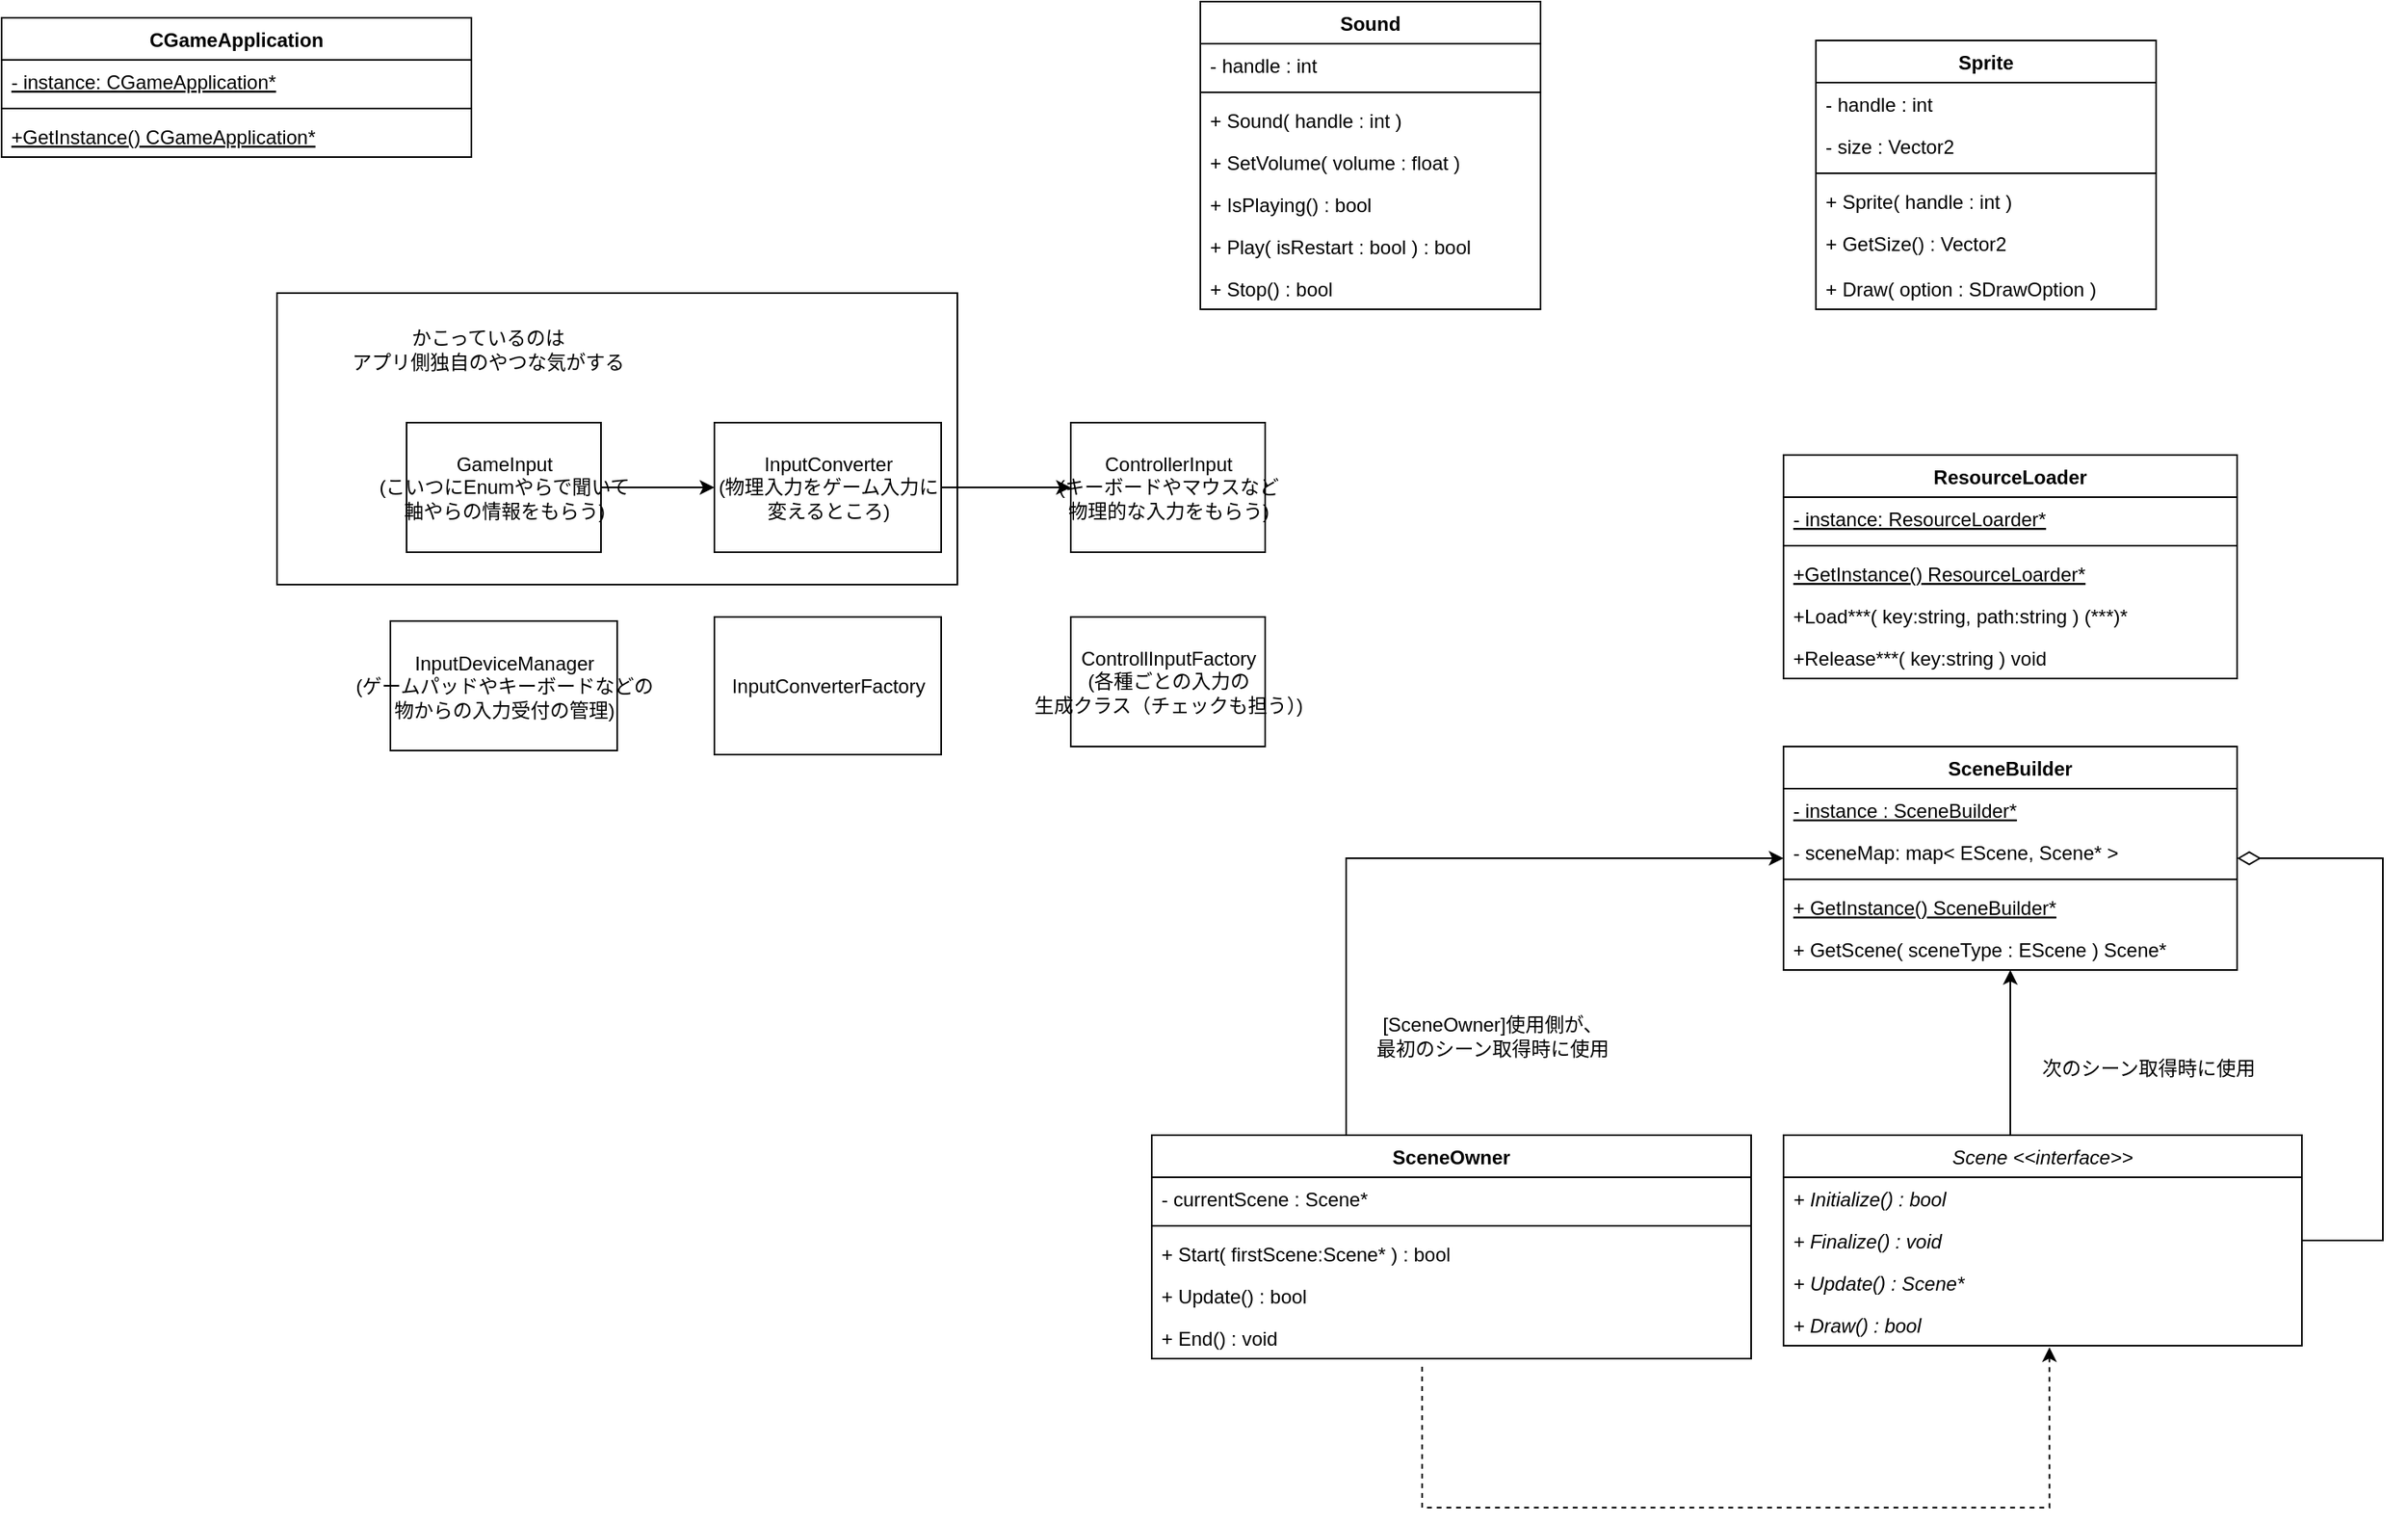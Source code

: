 <mxfile version="14.5.1" type="device"><diagram id="C5RBs43oDa-KdzZeNtuy" name="Page-1"><mxGraphModel dx="1913" dy="1975" grid="1" gridSize="10" guides="1" tooltips="1" connect="1" arrows="1" fold="1" page="1" pageScale="1" pageWidth="827" pageHeight="1169" math="0" shadow="0"><root><mxCell id="WIyWlLk6GJQsqaUBKTNV-0"/><mxCell id="WIyWlLk6GJQsqaUBKTNV-1" parent="WIyWlLk6GJQsqaUBKTNV-0"/><mxCell id="lB2nAdGKs5DB6twL7tfP-41" value="SceneBuilder" style="swimlane;fontStyle=1;align=center;verticalAlign=top;childLayout=stackLayout;horizontal=1;startSize=26;horizontalStack=0;resizeParent=1;resizeParentMax=0;resizeLast=0;collapsible=1;marginBottom=0;" parent="WIyWlLk6GJQsqaUBKTNV-1" vertex="1"><mxGeometry x="400" y="120" width="280" height="138" as="geometry"/></mxCell><mxCell id="lB2nAdGKs5DB6twL7tfP-42" value="- instance : SceneBuilder*" style="text;strokeColor=none;fillColor=none;align=left;verticalAlign=top;spacingLeft=4;spacingRight=4;overflow=hidden;rotatable=0;points=[[0,0.5],[1,0.5]];portConstraint=eastwest;fontStyle=4" parent="lB2nAdGKs5DB6twL7tfP-41" vertex="1"><mxGeometry y="26" width="280" height="26" as="geometry"/></mxCell><mxCell id="lB2nAdGKs5DB6twL7tfP-46" value="- sceneMap: map&lt; EScene, Scene* &gt;" style="text;strokeColor=none;fillColor=none;align=left;verticalAlign=top;spacingLeft=4;spacingRight=4;overflow=hidden;rotatable=0;points=[[0,0.5],[1,0.5]];portConstraint=eastwest;fontStyle=0" parent="lB2nAdGKs5DB6twL7tfP-41" vertex="1"><mxGeometry y="52" width="280" height="26" as="geometry"/></mxCell><mxCell id="lB2nAdGKs5DB6twL7tfP-43" value="" style="line;strokeWidth=1;fillColor=none;align=left;verticalAlign=middle;spacingTop=-1;spacingLeft=3;spacingRight=3;rotatable=0;labelPosition=right;points=[];portConstraint=eastwest;" parent="lB2nAdGKs5DB6twL7tfP-41" vertex="1"><mxGeometry y="78" width="280" height="8" as="geometry"/></mxCell><mxCell id="lB2nAdGKs5DB6twL7tfP-44" value="+ GetInstance() SceneBuilder*" style="text;strokeColor=none;fillColor=none;align=left;verticalAlign=top;spacingLeft=4;spacingRight=4;overflow=hidden;rotatable=0;points=[[0,0.5],[1,0.5]];portConstraint=eastwest;fontStyle=4" parent="lB2nAdGKs5DB6twL7tfP-41" vertex="1"><mxGeometry y="86" width="280" height="26" as="geometry"/></mxCell><mxCell id="lB2nAdGKs5DB6twL7tfP-45" value="+ GetScene( sceneType : EScene ) Scene*" style="text;strokeColor=none;fillColor=none;align=left;verticalAlign=top;spacingLeft=4;spacingRight=4;overflow=hidden;rotatable=0;points=[[0,0.5],[1,0.5]];portConstraint=eastwest;fontStyle=0" parent="lB2nAdGKs5DB6twL7tfP-41" vertex="1"><mxGeometry y="112" width="280" height="26" as="geometry"/></mxCell><mxCell id="lB2nAdGKs5DB6twL7tfP-47" style="edgeStyle=orthogonalEdgeStyle;rounded=0;orthogonalLoop=1;jettySize=auto;html=1;exitX=0.5;exitY=0;exitDx=0;exitDy=0;" parent="WIyWlLk6GJQsqaUBKTNV-1" source="lB2nAdGKs5DB6twL7tfP-30" target="lB2nAdGKs5DB6twL7tfP-41" edge="1"><mxGeometry relative="1" as="geometry"><Array as="points"><mxPoint x="540" y="360"/></Array></mxGeometry></mxCell><mxCell id="lB2nAdGKs5DB6twL7tfP-54" style="edgeStyle=orthogonalEdgeStyle;orthogonalLoop=1;jettySize=auto;html=1;endArrow=diamondThin;endFill=0;strokeWidth=1;strokeColor=#000000;rounded=0;endSize=12;" parent="WIyWlLk6GJQsqaUBKTNV-1" source="lB2nAdGKs5DB6twL7tfP-30" target="lB2nAdGKs5DB6twL7tfP-41" edge="1"><mxGeometry relative="1" as="geometry"><Array as="points"><mxPoint x="770" y="425"/><mxPoint x="770" y="189"/></Array></mxGeometry></mxCell><mxCell id="lB2nAdGKs5DB6twL7tfP-30" value="Scene &lt;&lt;interface&gt;&gt;" style="swimlane;fontStyle=2;childLayout=stackLayout;horizontal=1;startSize=26;fillColor=none;horizontalStack=0;resizeParent=1;resizeParentMax=0;resizeLast=0;collapsible=1;marginBottom=0;" parent="WIyWlLk6GJQsqaUBKTNV-1" vertex="1"><mxGeometry x="400" y="360" width="320" height="130" as="geometry"/></mxCell><mxCell id="lB2nAdGKs5DB6twL7tfP-31" value="+ Initialize() : bool" style="text;strokeColor=none;fillColor=none;align=left;verticalAlign=top;spacingLeft=4;spacingRight=4;overflow=hidden;rotatable=0;points=[[0,0.5],[1,0.5]];portConstraint=eastwest;fontStyle=2" parent="lB2nAdGKs5DB6twL7tfP-30" vertex="1"><mxGeometry y="26" width="320" height="26" as="geometry"/></mxCell><mxCell id="lB2nAdGKs5DB6twL7tfP-35" value="+ Finalize() : void" style="text;strokeColor=none;fillColor=none;align=left;verticalAlign=top;spacingLeft=4;spacingRight=4;overflow=hidden;rotatable=0;points=[[0,0.5],[1,0.5]];portConstraint=eastwest;fontStyle=2" parent="lB2nAdGKs5DB6twL7tfP-30" vertex="1"><mxGeometry y="52" width="320" height="26" as="geometry"/></mxCell><mxCell id="lB2nAdGKs5DB6twL7tfP-34" value="+ Update() : Scene*" style="text;strokeColor=none;fillColor=none;align=left;verticalAlign=top;spacingLeft=4;spacingRight=4;overflow=hidden;rotatable=0;points=[[0,0.5],[1,0.5]];portConstraint=eastwest;fontStyle=2" parent="lB2nAdGKs5DB6twL7tfP-30" vertex="1"><mxGeometry y="78" width="320" height="26" as="geometry"/></mxCell><mxCell id="lB2nAdGKs5DB6twL7tfP-36" value="+ Draw() : bool" style="text;strokeColor=none;fillColor=none;align=left;verticalAlign=top;spacingLeft=4;spacingRight=4;overflow=hidden;rotatable=0;points=[[0,0.5],[1,0.5]];portConstraint=eastwest;fontStyle=2" parent="lB2nAdGKs5DB6twL7tfP-30" vertex="1"><mxGeometry y="104" width="320" height="26" as="geometry"/></mxCell><mxCell id="lB2nAdGKs5DB6twL7tfP-49" style="edgeStyle=orthogonalEdgeStyle;rounded=0;orthogonalLoop=1;jettySize=auto;html=1;exitX=0.5;exitY=0;exitDx=0;exitDy=0;" parent="WIyWlLk6GJQsqaUBKTNV-1" source="lB2nAdGKs5DB6twL7tfP-37" edge="1"><mxGeometry relative="1" as="geometry"><mxPoint x="400" y="189" as="targetPoint"/><Array as="points"><mxPoint x="130" y="189"/></Array></mxGeometry></mxCell><mxCell id="lB2nAdGKs5DB6twL7tfP-0" value="ResourceLoader" style="swimlane;fontStyle=1;align=center;verticalAlign=top;childLayout=stackLayout;horizontal=1;startSize=26;horizontalStack=0;resizeParent=1;resizeParentMax=0;resizeLast=0;collapsible=1;marginBottom=0;" parent="WIyWlLk6GJQsqaUBKTNV-1" vertex="1"><mxGeometry x="400" y="-60" width="280" height="138" as="geometry"><mxRectangle x="80" y="140" width="130" height="26" as="alternateBounds"/></mxGeometry></mxCell><mxCell id="lB2nAdGKs5DB6twL7tfP-1" value="- instance: ResourceLoarder*" style="text;strokeColor=none;fillColor=none;align=left;verticalAlign=top;spacingLeft=4;spacingRight=4;overflow=hidden;rotatable=0;points=[[0,0.5],[1,0.5]];portConstraint=eastwest;fontStyle=4" parent="lB2nAdGKs5DB6twL7tfP-0" vertex="1"><mxGeometry y="26" width="280" height="26" as="geometry"/></mxCell><mxCell id="lB2nAdGKs5DB6twL7tfP-2" value="" style="line;strokeWidth=1;fillColor=none;align=left;verticalAlign=middle;spacingTop=-1;spacingLeft=3;spacingRight=3;rotatable=0;labelPosition=right;points=[];portConstraint=eastwest;" parent="lB2nAdGKs5DB6twL7tfP-0" vertex="1"><mxGeometry y="52" width="280" height="8" as="geometry"/></mxCell><mxCell id="lB2nAdGKs5DB6twL7tfP-3" value="+GetInstance() ResourceLoarder*" style="text;strokeColor=none;fillColor=none;align=left;verticalAlign=top;spacingLeft=4;spacingRight=4;overflow=hidden;rotatable=0;points=[[0,0.5],[1,0.5]];portConstraint=eastwest;fontStyle=4" parent="lB2nAdGKs5DB6twL7tfP-0" vertex="1"><mxGeometry y="60" width="280" height="26" as="geometry"/></mxCell><mxCell id="lB2nAdGKs5DB6twL7tfP-4" value="+Load***( key:string, path:string ) (***)*" style="text;strokeColor=none;fillColor=none;align=left;verticalAlign=top;spacingLeft=4;spacingRight=4;overflow=hidden;rotatable=0;points=[[0,0.5],[1,0.5]];portConstraint=eastwest;fontStyle=0" parent="lB2nAdGKs5DB6twL7tfP-0" vertex="1"><mxGeometry y="86" width="280" height="26" as="geometry"/></mxCell><mxCell id="lB2nAdGKs5DB6twL7tfP-5" value="+Release***( key:string ) void" style="text;strokeColor=none;fillColor=none;align=left;verticalAlign=top;spacingLeft=4;spacingRight=4;overflow=hidden;rotatable=0;points=[[0,0.5],[1,0.5]];portConstraint=eastwest;fontStyle=0" parent="lB2nAdGKs5DB6twL7tfP-0" vertex="1"><mxGeometry y="112" width="280" height="26" as="geometry"/></mxCell><mxCell id="lB2nAdGKs5DB6twL7tfP-48" value="次のシーン取得時に使用" style="text;html=1;align=center;verticalAlign=middle;resizable=0;points=[];autosize=1;" parent="WIyWlLk6GJQsqaUBKTNV-1" vertex="1"><mxGeometry x="550" y="309" width="150" height="20" as="geometry"/></mxCell><mxCell id="lB2nAdGKs5DB6twL7tfP-50" value="[SceneOwner]使用側が、&lt;br&gt;最初のシーン取得時に使用" style="text;html=1;align=center;verticalAlign=middle;resizable=0;points=[];autosize=1;" parent="WIyWlLk6GJQsqaUBKTNV-1" vertex="1"><mxGeometry x="140" y="284" width="160" height="30" as="geometry"/></mxCell><mxCell id="XZTp6LdwwavNflPT0tB5-4" style="edgeStyle=orthogonalEdgeStyle;rounded=0;orthogonalLoop=1;jettySize=auto;html=1;entryX=0.513;entryY=1.038;entryDx=0;entryDy=0;entryPerimeter=0;dashed=1;exitX=0.451;exitY=1.192;exitDx=0;exitDy=0;exitPerimeter=0;" parent="WIyWlLk6GJQsqaUBKTNV-1" source="XZTp6LdwwavNflPT0tB5-2" target="lB2nAdGKs5DB6twL7tfP-36" edge="1"><mxGeometry relative="1" as="geometry"><Array as="points"><mxPoint x="177" y="590"/><mxPoint x="564" y="590"/></Array></mxGeometry></mxCell><mxCell id="lB2nAdGKs5DB6twL7tfP-37" value="SceneOwner" style="swimlane;fontStyle=1;align=center;verticalAlign=top;childLayout=stackLayout;horizontal=1;startSize=26;horizontalStack=0;resizeParent=1;resizeParentMax=0;resizeLast=0;collapsible=1;marginBottom=0;" parent="WIyWlLk6GJQsqaUBKTNV-1" vertex="1"><mxGeometry x="10" y="360" width="370" height="138" as="geometry"/></mxCell><mxCell id="lB2nAdGKs5DB6twL7tfP-38" value="- currentScene : Scene*" style="text;strokeColor=none;fillColor=none;align=left;verticalAlign=top;spacingLeft=4;spacingRight=4;overflow=hidden;rotatable=0;points=[[0,0.5],[1,0.5]];portConstraint=eastwest;" parent="lB2nAdGKs5DB6twL7tfP-37" vertex="1"><mxGeometry y="26" width="370" height="26" as="geometry"/></mxCell><mxCell id="lB2nAdGKs5DB6twL7tfP-39" value="" style="line;strokeWidth=1;fillColor=none;align=left;verticalAlign=middle;spacingTop=-1;spacingLeft=3;spacingRight=3;rotatable=0;labelPosition=right;points=[];portConstraint=eastwest;" parent="lB2nAdGKs5DB6twL7tfP-37" vertex="1"><mxGeometry y="52" width="370" height="8" as="geometry"/></mxCell><mxCell id="lB2nAdGKs5DB6twL7tfP-40" value="+ Start( firstScene:Scene* ) : bool " style="text;strokeColor=none;fillColor=none;align=left;verticalAlign=top;spacingLeft=4;spacingRight=4;overflow=hidden;rotatable=0;points=[[0,0.5],[1,0.5]];portConstraint=eastwest;" parent="lB2nAdGKs5DB6twL7tfP-37" vertex="1"><mxGeometry y="60" width="370" height="26" as="geometry"/></mxCell><mxCell id="lB2nAdGKs5DB6twL7tfP-51" value="+ Update() : bool " style="text;strokeColor=none;fillColor=none;align=left;verticalAlign=top;spacingLeft=4;spacingRight=4;overflow=hidden;rotatable=0;points=[[0,0.5],[1,0.5]];portConstraint=eastwest;" parent="lB2nAdGKs5DB6twL7tfP-37" vertex="1"><mxGeometry y="86" width="370" height="26" as="geometry"/></mxCell><mxCell id="XZTp6LdwwavNflPT0tB5-2" value="+ End() : void " style="text;strokeColor=none;fillColor=none;align=left;verticalAlign=top;spacingLeft=4;spacingRight=4;overflow=hidden;rotatable=0;points=[[0,0.5],[1,0.5]];portConstraint=eastwest;" parent="lB2nAdGKs5DB6twL7tfP-37" vertex="1"><mxGeometry y="112" width="370" height="26" as="geometry"/></mxCell><mxCell id="lB2nAdGKs5DB6twL7tfP-62" value="Sound" style="swimlane;fontStyle=1;align=center;verticalAlign=top;childLayout=stackLayout;horizontal=1;startSize=26;horizontalStack=0;resizeParent=1;resizeParentMax=0;resizeLast=0;collapsible=1;marginBottom=0;" parent="WIyWlLk6GJQsqaUBKTNV-1" vertex="1"><mxGeometry x="40" y="-340" width="210" height="190" as="geometry"/></mxCell><mxCell id="lB2nAdGKs5DB6twL7tfP-63" value="- handle : int" style="text;strokeColor=none;fillColor=none;align=left;verticalAlign=top;spacingLeft=4;spacingRight=4;overflow=hidden;rotatable=0;points=[[0,0.5],[1,0.5]];portConstraint=eastwest;" parent="lB2nAdGKs5DB6twL7tfP-62" vertex="1"><mxGeometry y="26" width="210" height="26" as="geometry"/></mxCell><mxCell id="lB2nAdGKs5DB6twL7tfP-65" value="" style="line;strokeWidth=1;fillColor=none;align=left;verticalAlign=middle;spacingTop=-1;spacingLeft=3;spacingRight=3;rotatable=0;labelPosition=right;points=[];portConstraint=eastwest;" parent="lB2nAdGKs5DB6twL7tfP-62" vertex="1"><mxGeometry y="52" width="210" height="8" as="geometry"/></mxCell><mxCell id="lB2nAdGKs5DB6twL7tfP-66" value="+ Sound( handle : int )" style="text;strokeColor=none;fillColor=none;align=left;verticalAlign=top;spacingLeft=4;spacingRight=4;overflow=hidden;rotatable=0;points=[[0,0.5],[1,0.5]];portConstraint=eastwest;" parent="lB2nAdGKs5DB6twL7tfP-62" vertex="1"><mxGeometry y="60" width="210" height="26" as="geometry"/></mxCell><mxCell id="lB2nAdGKs5DB6twL7tfP-71" value="+ SetVolume( volume : float )" style="text;strokeColor=none;fillColor=none;align=left;verticalAlign=top;spacingLeft=4;spacingRight=4;overflow=hidden;rotatable=0;points=[[0,0.5],[1,0.5]];portConstraint=eastwest;" parent="lB2nAdGKs5DB6twL7tfP-62" vertex="1"><mxGeometry y="86" width="210" height="26" as="geometry"/></mxCell><mxCell id="lB2nAdGKs5DB6twL7tfP-72" value="+ IsPlaying() : bool" style="text;strokeColor=none;fillColor=none;align=left;verticalAlign=top;spacingLeft=4;spacingRight=4;overflow=hidden;rotatable=0;points=[[0,0.5],[1,0.5]];portConstraint=eastwest;" parent="lB2nAdGKs5DB6twL7tfP-62" vertex="1"><mxGeometry y="112" width="210" height="26" as="geometry"/></mxCell><mxCell id="lB2nAdGKs5DB6twL7tfP-68" value="+ Play( isRestart : bool ) : bool" style="text;strokeColor=none;fillColor=none;align=left;verticalAlign=top;spacingLeft=4;spacingRight=4;overflow=hidden;rotatable=0;points=[[0,0.5],[1,0.5]];portConstraint=eastwest;" parent="lB2nAdGKs5DB6twL7tfP-62" vertex="1"><mxGeometry y="138" width="210" height="26" as="geometry"/></mxCell><mxCell id="lB2nAdGKs5DB6twL7tfP-70" value="+ Stop() : bool" style="text;strokeColor=none;fillColor=none;align=left;verticalAlign=top;spacingLeft=4;spacingRight=4;overflow=hidden;rotatable=0;points=[[0,0.5],[1,0.5]];portConstraint=eastwest;" parent="lB2nAdGKs5DB6twL7tfP-62" vertex="1"><mxGeometry y="164" width="210" height="26" as="geometry"/></mxCell><mxCell id="lB2nAdGKs5DB6twL7tfP-55" value="Sprite" style="swimlane;fontStyle=1;align=center;verticalAlign=top;childLayout=stackLayout;horizontal=1;startSize=26;horizontalStack=0;resizeParent=1;resizeParentMax=0;resizeLast=0;collapsible=1;marginBottom=0;" parent="WIyWlLk6GJQsqaUBKTNV-1" vertex="1"><mxGeometry x="420" y="-316" width="210" height="166" as="geometry"/></mxCell><mxCell id="lB2nAdGKs5DB6twL7tfP-61" value="- handle : int" style="text;strokeColor=none;fillColor=none;align=left;verticalAlign=top;spacingLeft=4;spacingRight=4;overflow=hidden;rotatable=0;points=[[0,0.5],[1,0.5]];portConstraint=eastwest;" parent="lB2nAdGKs5DB6twL7tfP-55" vertex="1"><mxGeometry y="26" width="210" height="26" as="geometry"/></mxCell><mxCell id="lB2nAdGKs5DB6twL7tfP-56" value="- size : Vector2" style="text;strokeColor=none;fillColor=none;align=left;verticalAlign=top;spacingLeft=4;spacingRight=4;overflow=hidden;rotatable=0;points=[[0,0.5],[1,0.5]];portConstraint=eastwest;" parent="lB2nAdGKs5DB6twL7tfP-55" vertex="1"><mxGeometry y="52" width="210" height="26" as="geometry"/></mxCell><mxCell id="lB2nAdGKs5DB6twL7tfP-57" value="" style="line;strokeWidth=1;fillColor=none;align=left;verticalAlign=middle;spacingTop=-1;spacingLeft=3;spacingRight=3;rotatable=0;labelPosition=right;points=[];portConstraint=eastwest;" parent="lB2nAdGKs5DB6twL7tfP-55" vertex="1"><mxGeometry y="78" width="210" height="8" as="geometry"/></mxCell><mxCell id="lB2nAdGKs5DB6twL7tfP-59" value="+ Sprite( handle : int )" style="text;strokeColor=none;fillColor=none;align=left;verticalAlign=top;spacingLeft=4;spacingRight=4;overflow=hidden;rotatable=0;points=[[0,0.5],[1,0.5]];portConstraint=eastwest;" parent="lB2nAdGKs5DB6twL7tfP-55" vertex="1"><mxGeometry y="86" width="210" height="26" as="geometry"/></mxCell><mxCell id="lB2nAdGKs5DB6twL7tfP-60" value="+ GetSize() : Vector2" style="text;strokeColor=none;fillColor=none;align=left;verticalAlign=top;spacingLeft=4;spacingRight=4;overflow=hidden;rotatable=0;points=[[0,0.5],[1,0.5]];portConstraint=eastwest;" parent="lB2nAdGKs5DB6twL7tfP-55" vertex="1"><mxGeometry y="112" width="210" height="28" as="geometry"/></mxCell><mxCell id="lB2nAdGKs5DB6twL7tfP-58" value="+ Draw( option : SDrawOption )" style="text;strokeColor=none;fillColor=none;align=left;verticalAlign=top;spacingLeft=4;spacingRight=4;overflow=hidden;rotatable=0;points=[[0,0.5],[1,0.5]];portConstraint=eastwest;" parent="lB2nAdGKs5DB6twL7tfP-55" vertex="1"><mxGeometry y="140" width="210" height="26" as="geometry"/></mxCell><mxCell id="IhD3LGC268Ot35nzmYWF-0" value="CGameApplication" style="swimlane;fontStyle=1;align=center;verticalAlign=top;childLayout=stackLayout;horizontal=1;startSize=26;horizontalStack=0;resizeParent=1;resizeParentMax=0;resizeLast=0;collapsible=1;marginBottom=0;" parent="WIyWlLk6GJQsqaUBKTNV-1" vertex="1"><mxGeometry x="-700" y="-330" width="290" height="86" as="geometry"/></mxCell><mxCell id="IhD3LGC268Ot35nzmYWF-1" value="- instance: CGameApplication*" style="text;strokeColor=none;fillColor=none;align=left;verticalAlign=top;spacingLeft=4;spacingRight=4;overflow=hidden;rotatable=0;points=[[0,0.5],[1,0.5]];portConstraint=eastwest;fontStyle=4" parent="IhD3LGC268Ot35nzmYWF-0" vertex="1"><mxGeometry y="26" width="290" height="26" as="geometry"/></mxCell><mxCell id="IhD3LGC268Ot35nzmYWF-2" value="" style="line;strokeWidth=1;fillColor=none;align=left;verticalAlign=middle;spacingTop=-1;spacingLeft=3;spacingRight=3;rotatable=0;labelPosition=right;points=[];portConstraint=eastwest;" parent="IhD3LGC268Ot35nzmYWF-0" vertex="1"><mxGeometry y="52" width="290" height="8" as="geometry"/></mxCell><mxCell id="IhD3LGC268Ot35nzmYWF-3" value="+GetInstance() CGameApplication*" style="text;strokeColor=none;fillColor=none;align=left;verticalAlign=top;spacingLeft=4;spacingRight=4;overflow=hidden;rotatable=0;points=[[0,0.5],[1,0.5]];portConstraint=eastwest;fontStyle=4" parent="IhD3LGC268Ot35nzmYWF-0" vertex="1"><mxGeometry y="60" width="290" height="26" as="geometry"/></mxCell><mxCell id="U5alc61CYxj9HCgTuc0F-1" style="edgeStyle=orthogonalEdgeStyle;rounded=0;orthogonalLoop=1;jettySize=auto;html=1;exitX=1;exitY=0.5;exitDx=0;exitDy=0;entryX=0;entryY=0.5;entryDx=0;entryDy=0;" parent="WIyWlLk6GJQsqaUBKTNV-1" source="2MMJfxAkPq--625JdfE5-6" target="U5alc61CYxj9HCgTuc0F-0" edge="1"><mxGeometry relative="1" as="geometry"/></mxCell><mxCell id="2MMJfxAkPq--625JdfE5-6" value="GameInput&lt;br&gt;(こいつにEnumやらで聞いて&lt;br&gt;軸やらの情報をもらう)" style="html=1;" parent="WIyWlLk6GJQsqaUBKTNV-1" vertex="1"><mxGeometry x="-450" y="-80" width="120" height="80" as="geometry"/></mxCell><mxCell id="2MMJfxAkPq--625JdfE5-7" value="ControllerInput&lt;br&gt;(キーボードやマウスなど&lt;br&gt;物理的な入力をもらう)" style="html=1;" parent="WIyWlLk6GJQsqaUBKTNV-1" vertex="1"><mxGeometry x="-40" y="-80" width="120" height="80" as="geometry"/></mxCell><mxCell id="2MMJfxAkPq--625JdfE5-13" value="ControllInputFactory&lt;br&gt;(各種ごとの入力の&lt;br&gt;生成クラス（チェックも担う）)" style="html=1;" parent="WIyWlLk6GJQsqaUBKTNV-1" vertex="1"><mxGeometry x="-40" y="40" width="120" height="80" as="geometry"/></mxCell><mxCell id="U5alc61CYxj9HCgTuc0F-2" style="edgeStyle=orthogonalEdgeStyle;rounded=0;orthogonalLoop=1;jettySize=auto;html=1;exitX=1;exitY=0.5;exitDx=0;exitDy=0;" parent="WIyWlLk6GJQsqaUBKTNV-1" source="U5alc61CYxj9HCgTuc0F-0" target="2MMJfxAkPq--625JdfE5-7" edge="1"><mxGeometry relative="1" as="geometry"/></mxCell><mxCell id="U5alc61CYxj9HCgTuc0F-0" value="InputConverter&lt;br&gt;(物理入力をゲーム入力に&lt;br&gt;変えるところ)" style="html=1;" parent="WIyWlLk6GJQsqaUBKTNV-1" vertex="1"><mxGeometry x="-260" y="-80" width="140" height="80" as="geometry"/></mxCell><mxCell id="U5alc61CYxj9HCgTuc0F-3" value="InputConverterFactory" style="html=1;" parent="WIyWlLk6GJQsqaUBKTNV-1" vertex="1"><mxGeometry x="-260" y="40" width="140" height="85" as="geometry"/></mxCell><mxCell id="U5alc61CYxj9HCgTuc0F-4" value="InputDeviceManager&lt;br&gt;(ゲームパッドやキーボードなどの&lt;br&gt;物からの入力受付の管理)" style="html=1;" parent="WIyWlLk6GJQsqaUBKTNV-1" vertex="1"><mxGeometry x="-460" y="42.5" width="140" height="80" as="geometry"/></mxCell><mxCell id="nVAVvRUsX2Xw5RdbchRM-0" value="" style="rounded=0;whiteSpace=wrap;html=1;fillColor=none;" vertex="1" parent="WIyWlLk6GJQsqaUBKTNV-1"><mxGeometry x="-530" y="-160" width="420" height="180" as="geometry"/></mxCell><mxCell id="nVAVvRUsX2Xw5RdbchRM-1" value="かこっているのは&lt;br&gt;アプリ側独自のやつな気がする" style="text;html=1;align=center;verticalAlign=middle;resizable=0;points=[];autosize=1;" vertex="1" parent="WIyWlLk6GJQsqaUBKTNV-1"><mxGeometry x="-490" y="-140" width="180" height="30" as="geometry"/></mxCell></root></mxGraphModel></diagram></mxfile>